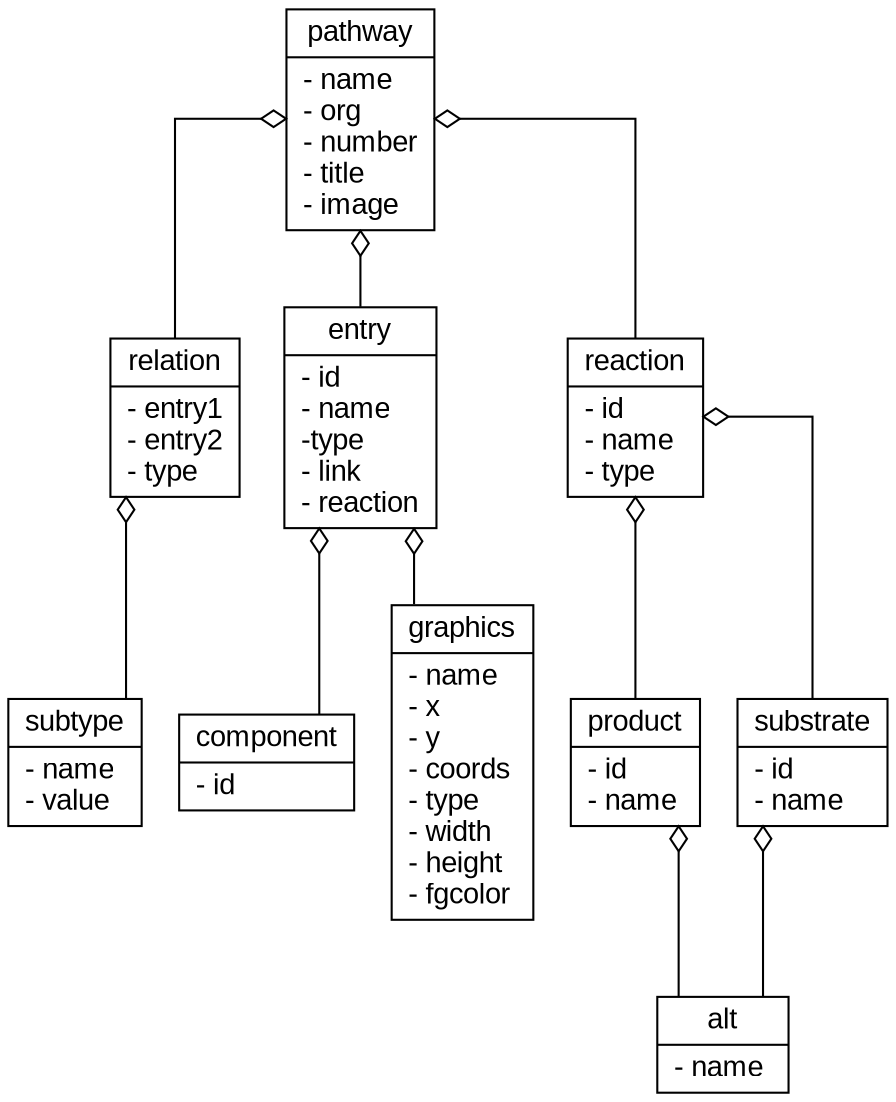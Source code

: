 // ORM structure of KEGGTOOLS models
// Modified from https://www.kegg.jp/kegg/xml/docs/kgml_class.png

digraph KGMLTree {

    // Node specs
    node [shape=record fontname=Arial];
    rankdir=BT;
    splines="ortho";

    // nodes
    pathway  [label="{pathway|- name\l- org\l- number\l- title\l- image\l}"];

    relation [label="{relation|- entry1\l- entry2\l- type\l}"];
    subtype [label="{subtype|- name\l- value\l}"];
    entry [label="{entry|- id\l- name\l-type\l- link\l- reaction\l}"];
    component [label="{component|- id\l}"]
    graphics [label="{graphics|- name\l- x\l- y\l- coords\l- type\l- width\l- height\l- fgcolor\l}"]

    reaction  [label="{reaction|- id\l- name\l- type\l}"];
    product [label="{product|- id\l- name\l}"]
    substrate [label="{substrate|- id\l- name\l}"]
    alt [label="{alt|- name \l}"]


    // Edges
    reaction -> pathway [arrowhead=odiamond arrowsize=1];
    relation -> pathway [arrowhead=odiamond arrowsize=1];
    subtype -> relation [arrowhead=odiamond arrowsize=1];
    entry -> pathway [arrowhead=odiamond arrowsize=1];
    component -> entry [arrowhead=odiamond arrowsize=1];
    graphics -> entry [arrowhead=odiamond arrowsize=1];


    product -> reaction [arrowhead=odiamond arrowsize=1];
    substrate -> reaction [arrowhead=odiamond arrowsize=1];

    alt -> product [arrowhead=odiamond arrowsize=1];
    alt -> substrate [arrowhead=odiamond arrowsize=1];

    {rank=same; entry; relation}
    {rank=same; subtype; component; graphics}


}
